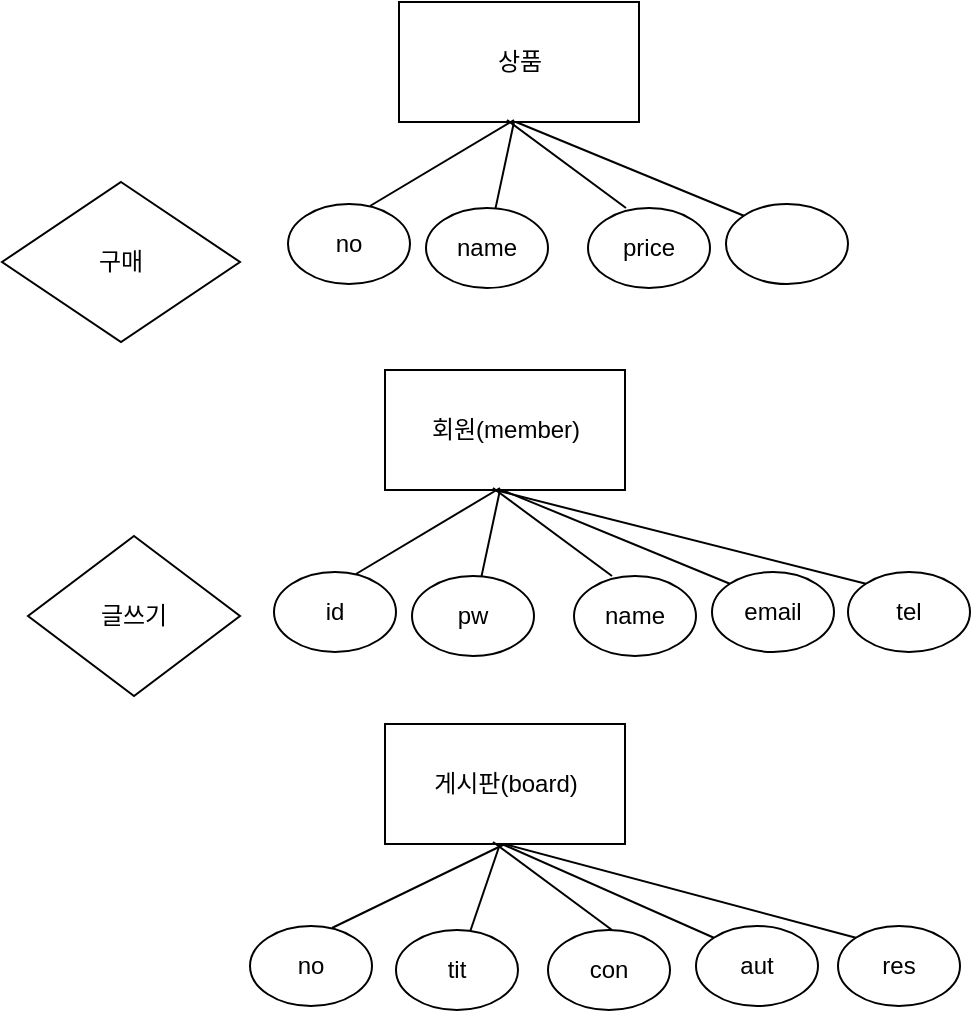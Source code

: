 <mxfile version="20.4.0" type="github">
  <diagram id="R2lEEEUBdFMjLlhIrx00" name="Page-1">
    <mxGraphModel dx="1422" dy="762" grid="0" gridSize="10" guides="1" tooltips="1" connect="1" arrows="1" fold="1" page="1" pageScale="1" pageWidth="850" pageHeight="1100" math="0" shadow="0" extFonts="Permanent Marker^https://fonts.googleapis.com/css?family=Permanent+Marker">
      <root>
        <mxCell id="0" />
        <mxCell id="1" parent="0" />
        <mxCell id="aYFYS4dmWl72IjPVExNx-1" value="회원(member)" style="rounded=0;whiteSpace=wrap;html=1;" vertex="1" parent="1">
          <mxGeometry x="346.5" y="323" width="120" height="60" as="geometry" />
        </mxCell>
        <mxCell id="aYFYS4dmWl72IjPVExNx-4" value="글쓰기" style="rhombus;whiteSpace=wrap;html=1;" vertex="1" parent="1">
          <mxGeometry x="168" y="406" width="106" height="80" as="geometry" />
        </mxCell>
        <mxCell id="aYFYS4dmWl72IjPVExNx-5" value="구매" style="rhombus;whiteSpace=wrap;html=1;" vertex="1" parent="1">
          <mxGeometry x="155" y="229" width="119" height="80" as="geometry" />
        </mxCell>
        <mxCell id="aYFYS4dmWl72IjPVExNx-7" value="id" style="ellipse;whiteSpace=wrap;html=1;" vertex="1" parent="1">
          <mxGeometry x="291" y="424" width="61" height="40" as="geometry" />
        </mxCell>
        <mxCell id="aYFYS4dmWl72IjPVExNx-8" value="pw" style="ellipse;whiteSpace=wrap;html=1;" vertex="1" parent="1">
          <mxGeometry x="360" y="426" width="61" height="40" as="geometry" />
        </mxCell>
        <mxCell id="aYFYS4dmWl72IjPVExNx-9" value="name" style="ellipse;whiteSpace=wrap;html=1;" vertex="1" parent="1">
          <mxGeometry x="441" y="426" width="61" height="40" as="geometry" />
        </mxCell>
        <mxCell id="aYFYS4dmWl72IjPVExNx-10" value="email" style="ellipse;whiteSpace=wrap;html=1;" vertex="1" parent="1">
          <mxGeometry x="510" y="424" width="61" height="40" as="geometry" />
        </mxCell>
        <mxCell id="aYFYS4dmWl72IjPVExNx-22" value="" style="endArrow=none;html=1;rounded=0;exitX=0.672;exitY=0.025;exitDx=0;exitDy=0;exitPerimeter=0;" edge="1" parent="1" source="aYFYS4dmWl72IjPVExNx-7">
          <mxGeometry width="50" height="50" relative="1" as="geometry">
            <mxPoint x="354" y="432" as="sourcePoint" />
            <mxPoint x="404" y="382" as="targetPoint" />
          </mxGeometry>
        </mxCell>
        <mxCell id="aYFYS4dmWl72IjPVExNx-24" value="" style="endArrow=none;html=1;rounded=0;" edge="1" parent="1" source="aYFYS4dmWl72IjPVExNx-8">
          <mxGeometry width="50" height="50" relative="1" as="geometry">
            <mxPoint x="366.992" y="435" as="sourcePoint" />
            <mxPoint x="404" y="383" as="targetPoint" />
          </mxGeometry>
        </mxCell>
        <mxCell id="aYFYS4dmWl72IjPVExNx-25" value="" style="endArrow=none;html=1;rounded=0;entryX=0.45;entryY=0.983;entryDx=0;entryDy=0;entryPerimeter=0;" edge="1" parent="1" target="aYFYS4dmWl72IjPVExNx-1">
          <mxGeometry width="50" height="50" relative="1" as="geometry">
            <mxPoint x="460" y="426" as="sourcePoint" />
            <mxPoint x="424" y="402" as="targetPoint" />
          </mxGeometry>
        </mxCell>
        <mxCell id="aYFYS4dmWl72IjPVExNx-26" value="" style="endArrow=none;html=1;rounded=0;exitX=0;exitY=0;exitDx=0;exitDy=0;" edge="1" parent="1" source="aYFYS4dmWl72IjPVExNx-10">
          <mxGeometry width="50" height="50" relative="1" as="geometry">
            <mxPoint x="386.992" y="455" as="sourcePoint" />
            <mxPoint x="405" y="383" as="targetPoint" />
          </mxGeometry>
        </mxCell>
        <mxCell id="aYFYS4dmWl72IjPVExNx-27" value="게시판(board)" style="rounded=0;whiteSpace=wrap;html=1;" vertex="1" parent="1">
          <mxGeometry x="346.5" y="500" width="120" height="60" as="geometry" />
        </mxCell>
        <mxCell id="aYFYS4dmWl72IjPVExNx-28" value="no" style="ellipse;whiteSpace=wrap;html=1;" vertex="1" parent="1">
          <mxGeometry x="279" y="601" width="61" height="40" as="geometry" />
        </mxCell>
        <mxCell id="aYFYS4dmWl72IjPVExNx-29" value="tit" style="ellipse;whiteSpace=wrap;html=1;" vertex="1" parent="1">
          <mxGeometry x="352" y="603" width="61" height="40" as="geometry" />
        </mxCell>
        <mxCell id="aYFYS4dmWl72IjPVExNx-30" value="con" style="ellipse;whiteSpace=wrap;html=1;" vertex="1" parent="1">
          <mxGeometry x="428" y="603" width="61" height="40" as="geometry" />
        </mxCell>
        <mxCell id="aYFYS4dmWl72IjPVExNx-31" value="aut" style="ellipse;whiteSpace=wrap;html=1;" vertex="1" parent="1">
          <mxGeometry x="502" y="601" width="61" height="40" as="geometry" />
        </mxCell>
        <mxCell id="aYFYS4dmWl72IjPVExNx-32" value="" style="endArrow=none;html=1;rounded=0;exitX=0.672;exitY=0.025;exitDx=0;exitDy=0;exitPerimeter=0;entryX=0.5;entryY=1;entryDx=0;entryDy=0;" edge="1" parent="1" source="aYFYS4dmWl72IjPVExNx-28" target="aYFYS4dmWl72IjPVExNx-27">
          <mxGeometry width="50" height="50" relative="1" as="geometry">
            <mxPoint x="555" y="479" as="sourcePoint" />
            <mxPoint x="605" y="429" as="targetPoint" />
          </mxGeometry>
        </mxCell>
        <mxCell id="aYFYS4dmWl72IjPVExNx-33" value="" style="endArrow=none;html=1;rounded=0;" edge="1" parent="1" source="aYFYS4dmWl72IjPVExNx-29">
          <mxGeometry width="50" height="50" relative="1" as="geometry">
            <mxPoint x="366.992" y="612" as="sourcePoint" />
            <mxPoint x="404" y="560" as="targetPoint" />
          </mxGeometry>
        </mxCell>
        <mxCell id="aYFYS4dmWl72IjPVExNx-34" value="" style="endArrow=none;html=1;rounded=0;entryX=0.45;entryY=0.983;entryDx=0;entryDy=0;entryPerimeter=0;" edge="1" parent="1" target="aYFYS4dmWl72IjPVExNx-27">
          <mxGeometry width="50" height="50" relative="1" as="geometry">
            <mxPoint x="460" y="603" as="sourcePoint" />
            <mxPoint x="424" y="579" as="targetPoint" />
          </mxGeometry>
        </mxCell>
        <mxCell id="aYFYS4dmWl72IjPVExNx-35" value="" style="endArrow=none;html=1;rounded=0;exitX=0;exitY=0;exitDx=0;exitDy=0;" edge="1" parent="1" source="aYFYS4dmWl72IjPVExNx-31">
          <mxGeometry width="50" height="50" relative="1" as="geometry">
            <mxPoint x="386.992" y="632" as="sourcePoint" />
            <mxPoint x="405" y="560" as="targetPoint" />
          </mxGeometry>
        </mxCell>
        <mxCell id="aYFYS4dmWl72IjPVExNx-37" value="상품" style="rounded=0;whiteSpace=wrap;html=1;" vertex="1" parent="1">
          <mxGeometry x="353.5" y="139" width="120" height="60" as="geometry" />
        </mxCell>
        <mxCell id="aYFYS4dmWl72IjPVExNx-38" value="no" style="ellipse;whiteSpace=wrap;html=1;" vertex="1" parent="1">
          <mxGeometry x="298" y="240" width="61" height="40" as="geometry" />
        </mxCell>
        <mxCell id="aYFYS4dmWl72IjPVExNx-39" value="name" style="ellipse;whiteSpace=wrap;html=1;" vertex="1" parent="1">
          <mxGeometry x="367" y="242" width="61" height="40" as="geometry" />
        </mxCell>
        <mxCell id="aYFYS4dmWl72IjPVExNx-40" value="price" style="ellipse;whiteSpace=wrap;html=1;" vertex="1" parent="1">
          <mxGeometry x="448" y="242" width="61" height="40" as="geometry" />
        </mxCell>
        <mxCell id="aYFYS4dmWl72IjPVExNx-41" value="" style="ellipse;whiteSpace=wrap;html=1;" vertex="1" parent="1">
          <mxGeometry x="517" y="240" width="61" height="40" as="geometry" />
        </mxCell>
        <mxCell id="aYFYS4dmWl72IjPVExNx-42" value="" style="endArrow=none;html=1;rounded=0;exitX=0.672;exitY=0.025;exitDx=0;exitDy=0;exitPerimeter=0;" edge="1" parent="1" source="aYFYS4dmWl72IjPVExNx-38">
          <mxGeometry width="50" height="50" relative="1" as="geometry">
            <mxPoint x="361" y="248" as="sourcePoint" />
            <mxPoint x="411" y="198" as="targetPoint" />
          </mxGeometry>
        </mxCell>
        <mxCell id="aYFYS4dmWl72IjPVExNx-43" value="" style="endArrow=none;html=1;rounded=0;" edge="1" parent="1" source="aYFYS4dmWl72IjPVExNx-39">
          <mxGeometry width="50" height="50" relative="1" as="geometry">
            <mxPoint x="373.992" y="251" as="sourcePoint" />
            <mxPoint x="411" y="199" as="targetPoint" />
          </mxGeometry>
        </mxCell>
        <mxCell id="aYFYS4dmWl72IjPVExNx-44" value="" style="endArrow=none;html=1;rounded=0;entryX=0.45;entryY=0.983;entryDx=0;entryDy=0;entryPerimeter=0;" edge="1" parent="1" target="aYFYS4dmWl72IjPVExNx-37">
          <mxGeometry width="50" height="50" relative="1" as="geometry">
            <mxPoint x="467" y="242" as="sourcePoint" />
            <mxPoint x="431" y="218" as="targetPoint" />
          </mxGeometry>
        </mxCell>
        <mxCell id="aYFYS4dmWl72IjPVExNx-45" value="" style="endArrow=none;html=1;rounded=0;exitX=0;exitY=0;exitDx=0;exitDy=0;" edge="1" parent="1" source="aYFYS4dmWl72IjPVExNx-41">
          <mxGeometry width="50" height="50" relative="1" as="geometry">
            <mxPoint x="393.992" y="271" as="sourcePoint" />
            <mxPoint x="412" y="199" as="targetPoint" />
          </mxGeometry>
        </mxCell>
        <mxCell id="aYFYS4dmWl72IjPVExNx-46" value="tel" style="ellipse;whiteSpace=wrap;html=1;" vertex="1" parent="1">
          <mxGeometry x="578" y="424" width="61" height="40" as="geometry" />
        </mxCell>
        <mxCell id="aYFYS4dmWl72IjPVExNx-47" value="res" style="ellipse;whiteSpace=wrap;html=1;" vertex="1" parent="1">
          <mxGeometry x="573" y="601" width="61" height="40" as="geometry" />
        </mxCell>
        <mxCell id="aYFYS4dmWl72IjPVExNx-48" value="" style="endArrow=none;html=1;rounded=0;exitX=0;exitY=0;exitDx=0;exitDy=0;" edge="1" parent="1" source="aYFYS4dmWl72IjPVExNx-46">
          <mxGeometry width="50" height="50" relative="1" as="geometry">
            <mxPoint x="515.552" y="429.741" as="sourcePoint" />
            <mxPoint x="401.44" y="383" as="targetPoint" />
          </mxGeometry>
        </mxCell>
        <mxCell id="aYFYS4dmWl72IjPVExNx-49" value="" style="endArrow=none;html=1;rounded=0;exitX=0;exitY=0;exitDx=0;exitDy=0;" edge="1" parent="1" source="aYFYS4dmWl72IjPVExNx-47">
          <mxGeometry width="50" height="50" relative="1" as="geometry">
            <mxPoint x="520.112" y="606.741" as="sourcePoint" />
            <mxPoint x="406" y="560" as="targetPoint" />
          </mxGeometry>
        </mxCell>
      </root>
    </mxGraphModel>
  </diagram>
</mxfile>
